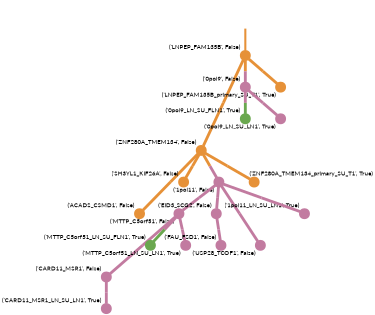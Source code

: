 strict digraph  {
graph[splines=false]; nodesep=0.7; rankdir=TB; ranksep=0.6; forcelabels=true; dpi=600; size=2.5;
0 [color="#e69138ff", fillcolor="#e69138ff", fixedsize=true, fontname=Lato, fontsize="12pt", height="0.25", label="", penwidth=3, shape=circle, style=filled, xlabel="('LNPEP_FAM135B', False)"];
1 [color="#e69138ff", fillcolor="#e69138ff", fixedsize=true, fontname=Lato, fontsize="12pt", height="0.25", label="", penwidth=3, shape=circle, style=filled, xlabel="('ZNF280A_TMEM134', False)"];
9 [color="#c27ba0ff", fillcolor="#c27ba0ff", fixedsize=true, fontname=Lato, fontsize="12pt", height="0.25", label="", penwidth=3, shape=circle, style=filled, xlabel="('0pol9', False)"];
17 [color="#e69138ff", fillcolor="#e69138ff", fixedsize=true, fontname=Lato, fontsize="12pt", height="0.25", label="", penwidth=3, shape=circle, style=filled, xlabel="('LNPEP_FAM135B_primary_SU_T1', True)"];
4 [color="#e69138ff", fillcolor="#e69138ff", fixedsize=true, fontname=Lato, fontsize="12pt", height="0.25", label="", penwidth=3, shape=circle, style=filled, xlabel="('ACADS_CSMD1', False)"];
5 [color="#e69138ff", fillcolor="#e69138ff", fixedsize=true, fontname=Lato, fontsize="12pt", height="0.25", label="", penwidth=3, shape=circle, style=filled, xlabel="('SH3YL1_KIF26A', False)"];
10 [color="#c27ba0ff", fillcolor="#c27ba0ff", fixedsize=true, fontname=Lato, fontsize="12pt", height="0.25", label="", penwidth=3, shape=circle, style=filled, xlabel="('1pol11', False)"];
18 [color="#e69138ff", fillcolor="#e69138ff", fixedsize=true, fontname=Lato, fontsize="12pt", height="0.25", label="", penwidth=3, shape=circle, style=filled, xlabel="('ZNF280A_TMEM134_primary_SU_T1', True)"];
3 [color="#c27ba0ff", fillcolor="#c27ba0ff", fixedsize=true, fontname=Lato, fontsize="12pt", height="0.25", label="", penwidth=3, shape=circle, style=filled, xlabel="('CARD11_MSR1', False)"];
15 [color="#c27ba0ff", fillcolor="#c27ba0ff", fixedsize=true, fontname=Lato, fontsize="12pt", height="0.25", label="", penwidth=3, shape=circle, style=filled, xlabel="('CARD11_MSR1_LN_SU_LN1', True)"];
6 [color="#c27ba0ff", fillcolor="#c27ba0ff", fixedsize=true, fontname=Lato, fontsize="12pt", height="0.25", label="", penwidth=3, shape=circle, style=filled, xlabel="('MTTP_C5orf51', False)"];
12 [color="#6aa84fff", fillcolor="#6aa84fff", fixedsize=true, fontname=Lato, fontsize="12pt", height="0.25", label="", penwidth=3, shape=circle, style=filled, xlabel="('MTTP_C5orf51_LN_SU_FLN1', True)"];
16 [color="#c27ba0ff", fillcolor="#c27ba0ff", fixedsize=true, fontname=Lato, fontsize="12pt", height="0.25", label="", penwidth=3, shape=circle, style=filled, xlabel="('MTTP_C5orf51_LN_SU_LN1', True)"];
7 [color="#c27ba0ff", fillcolor="#c27ba0ff", fixedsize=true, fontname=Lato, fontsize="12pt", height="0.25", label="", penwidth=3, shape=circle, style=filled, xlabel="('EID3_SCG2', False)"];
8 [color="#c27ba0ff", fillcolor="#c27ba0ff", fixedsize=true, fontname=Lato, fontsize="12pt", height="0.25", label="", penwidth=3, shape=circle, style=filled, xlabel="('FAU_FSD1', False)"];
11 [color="#6aa84fff", fillcolor="#6aa84fff", fixedsize=true, fontname=Lato, fontsize="12pt", height="0.25", label="", penwidth=3, shape=circle, style=filled, xlabel="('0pol9_LN_SU_FLN1', True)"];
13 [color="#c27ba0ff", fillcolor="#c27ba0ff", fixedsize=true, fontname=Lato, fontsize="12pt", height="0.25", label="", penwidth=3, shape=circle, style=filled, xlabel="('0pol9_LN_SU_LN1', True)"];
2 [color="#c27ba0ff", fillcolor="#c27ba0ff", fixedsize=true, fontname=Lato, fontsize="12pt", height="0.25", label="", penwidth=3, shape=circle, style=filled, xlabel="('USP28_TCOF1', False)"];
14 [color="#c27ba0ff", fillcolor="#c27ba0ff", fixedsize=true, fontname=Lato, fontsize="12pt", height="0.25", label="", penwidth=3, shape=circle, style=filled, xlabel="('1pol11_LN_SU_LN1', True)"];
normal [label="", penwidth=3, style=invis, xlabel="('LNPEP_FAM135B', False)"];
0 -> 1  [arrowsize=0, color="#e69138ff;0.5:#e69138ff", minlen="3.0", penwidth="5.5", style=solid];
0 -> 9  [arrowsize=0, color="#e69138ff;0.5:#c27ba0ff", minlen="1.3333333730697632", penwidth="5.5", style=solid];
0 -> 17  [arrowsize=0, color="#e69138ff;0.5:#e69138ff", minlen="1.3333333730697632", penwidth="5.5", style=solid];
1 -> 4  [arrowsize=0, color="#e69138ff;0.5:#e69138ff", minlen="2.066666603088379", penwidth="5.5", style=solid];
1 -> 5  [arrowsize=0, color="#e69138ff;0.5:#e69138ff", minlen="1.933333396911621", penwidth="5.5", style=solid];
1 -> 10  [arrowsize=0, color="#e69138ff;0.5:#c27ba0ff", minlen="1.3333333730697632", penwidth="5.5", style=solid];
1 -> 18  [arrowsize=0, color="#e69138ff;0.5:#e69138ff", minlen="1.3333333730697632", penwidth="5.5", style=solid];
9 -> 11  [arrowsize=0, color="#c27ba0ff;0.5:#6aa84fff", minlen="1.3333333730697632", penwidth="5.5", style=solid];
9 -> 13  [arrowsize=0, color="#c27ba0ff;0.5:#c27ba0ff", minlen="1.3333333730697632", penwidth="5.5", style=solid];
10 -> 2  [arrowsize=0, color="#c27ba0ff;0.5:#c27ba0ff", minlen="2.200000047683716", penwidth="5.5", style=solid];
10 -> 6  [arrowsize=0, color="#c27ba0ff;0.5:#c27ba0ff", minlen="1.7999999523162842", penwidth="5.5", style=solid];
10 -> 7  [arrowsize=0, color="#c27ba0ff;0.5:#c27ba0ff", minlen="1.7999999523162842", penwidth="5.5", style=solid];
10 -> 14  [arrowsize=0, color="#c27ba0ff;0.5:#c27ba0ff", minlen="1.3333333730697632", penwidth="5.5", style=solid];
3 -> 15  [arrowsize=0, color="#c27ba0ff;0.5:#c27ba0ff", minlen="1.3333333730697632", penwidth="5.5", style=solid];
6 -> 3  [arrowsize=0, color="#c27ba0ff;0.5:#c27ba0ff", minlen="2.066666603088379", penwidth="5.5", style=solid];
6 -> 12  [arrowsize=0, color="#c27ba0ff;0.5:#6aa84fff", minlen="1.3333333730697632", penwidth="5.5", style=solid];
6 -> 16  [arrowsize=0, color="#c27ba0ff;0.5:#c27ba0ff", minlen="1.3333333730697632", penwidth="5.5", style=solid];
7 -> 8  [arrowsize=0, color="#c27ba0ff;0.5:#c27ba0ff", minlen="1.6666667461395264", penwidth="5.5", style=solid];
normal -> 0  [arrowsize=0, color="#e69138ff", label="", penwidth=4, style=solid];
}
